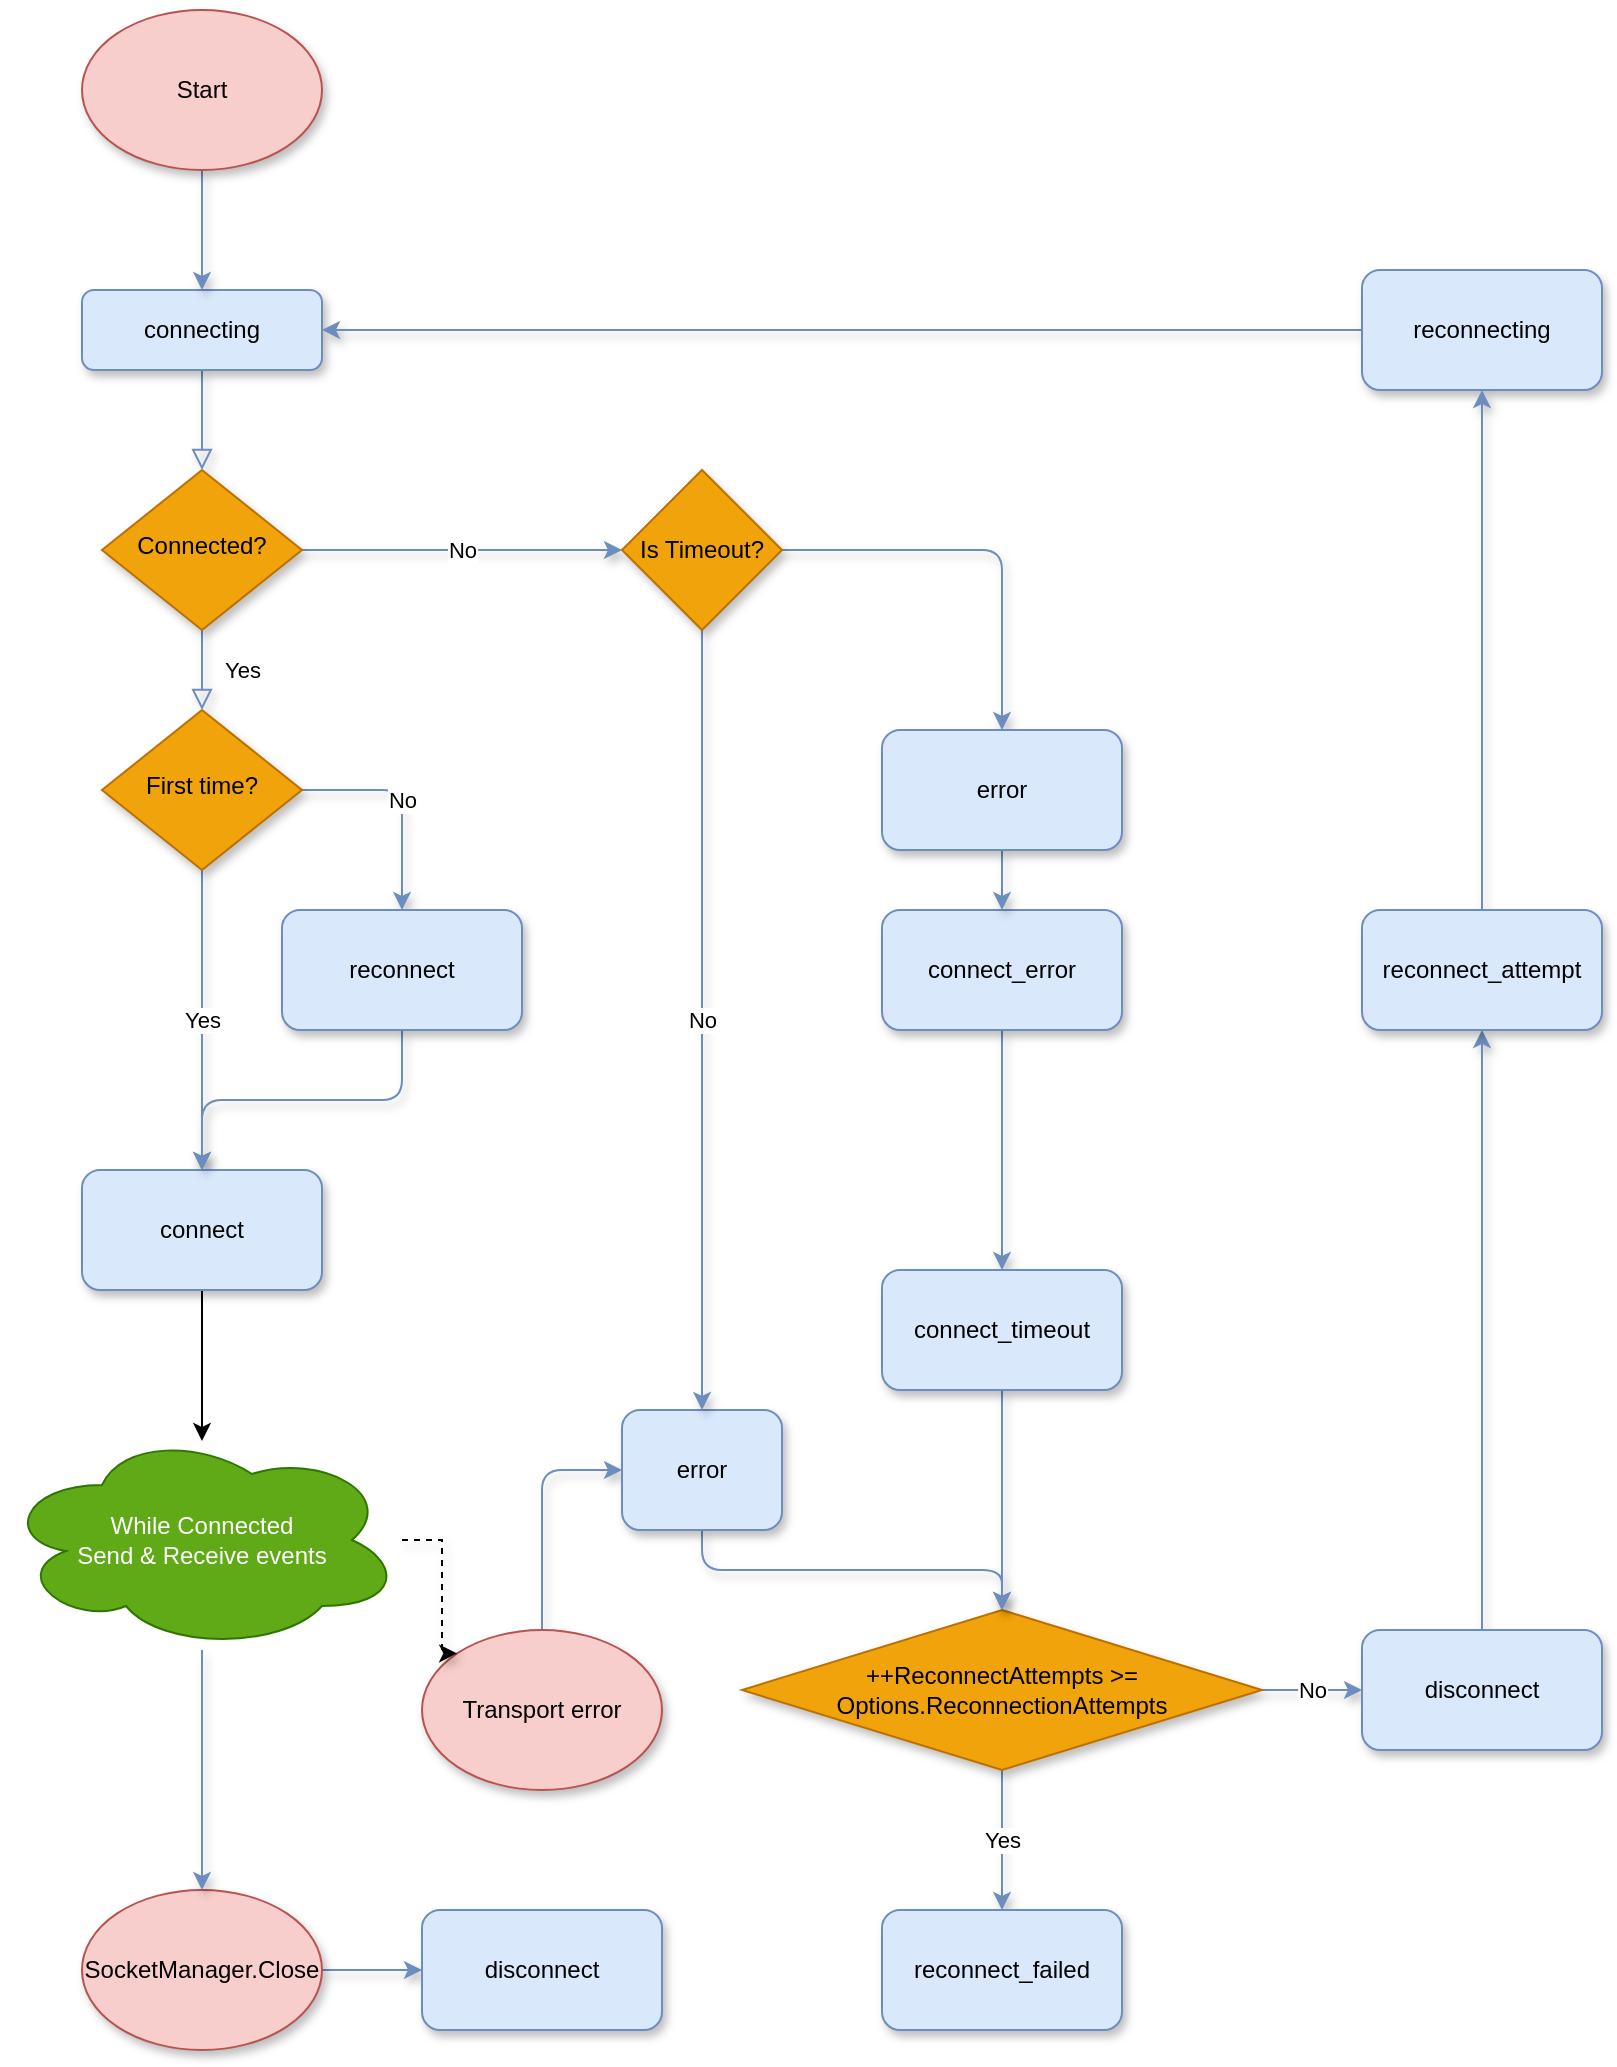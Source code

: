 <mxfile version="14.4.3" type="device"><diagram id="C5RBs43oDa-KdzZeNtuy" name="Page-1"><mxGraphModel dx="2048" dy="1168" grid="1" gridSize="10" guides="1" tooltips="1" connect="1" arrows="1" fold="1" page="1" pageScale="1" pageWidth="827" pageHeight="1169" math="0" shadow="0"><root><mxCell id="WIyWlLk6GJQsqaUBKTNV-0"/><mxCell id="WIyWlLk6GJQsqaUBKTNV-1" parent="WIyWlLk6GJQsqaUBKTNV-0"/><mxCell id="WIyWlLk6GJQsqaUBKTNV-2" value="" style="html=1;jettySize=auto;orthogonalLoop=1;fontSize=11;endArrow=block;endFill=0;endSize=8;strokeWidth=1;shadow=1;labelBackgroundColor=none;edgeStyle=orthogonalEdgeStyle;sketch=0;fillColor=#dae8fc;strokeColor=#6C8EBF;snapToPoint=0;" parent="WIyWlLk6GJQsqaUBKTNV-1" source="WIyWlLk6GJQsqaUBKTNV-3" target="WIyWlLk6GJQsqaUBKTNV-6" edge="1"><mxGeometry relative="1" as="geometry"/></mxCell><mxCell id="WIyWlLk6GJQsqaUBKTNV-3" value="connecting" style="whiteSpace=wrap;html=1;fontSize=12;glass=0;strokeWidth=1;shadow=1;sketch=0;fillColor=#dae8fc;strokeColor=#6C8EBF;snapToPoint=0;rounded=1;" parent="WIyWlLk6GJQsqaUBKTNV-1" vertex="1"><mxGeometry x="110" y="170" width="120" height="40" as="geometry"/></mxCell><mxCell id="WIyWlLk6GJQsqaUBKTNV-4" value="Yes" style="html=1;jettySize=auto;orthogonalLoop=1;fontSize=11;endArrow=block;endFill=0;endSize=8;strokeWidth=1;shadow=1;labelBackgroundColor=none;edgeStyle=orthogonalEdgeStyle;sketch=0;fillColor=#dae8fc;strokeColor=#6C8EBF;snapToPoint=0;" parent="WIyWlLk6GJQsqaUBKTNV-1" source="WIyWlLk6GJQsqaUBKTNV-6" target="WIyWlLk6GJQsqaUBKTNV-10" edge="1"><mxGeometry y="20" relative="1" as="geometry"><mxPoint as="offset"/></mxGeometry></mxCell><mxCell id="mvZYUtFKucEdSRb3_OM7-25" value="No" style="edgeStyle=orthogonalEdgeStyle;orthogonalLoop=1;jettySize=auto;html=1;entryX=0;entryY=0.5;entryDx=0;entryDy=0;shadow=1;sketch=0;fillColor=#dae8fc;strokeColor=#6C8EBF;snapToPoint=0;" parent="WIyWlLk6GJQsqaUBKTNV-1" source="WIyWlLk6GJQsqaUBKTNV-6" target="mvZYUtFKucEdSRb3_OM7-27" edge="1"><mxGeometry relative="1" as="geometry"/></mxCell><mxCell id="WIyWlLk6GJQsqaUBKTNV-6" value="Connected?" style="rhombus;whiteSpace=wrap;html=1;shadow=1;fontFamily=Helvetica;fontSize=12;align=center;strokeWidth=1;spacing=6;spacingTop=-4;sketch=0;fillColor=#f0a30a;strokeColor=#BD7000;snapToPoint=0;" parent="WIyWlLk6GJQsqaUBKTNV-1" vertex="1"><mxGeometry x="120" y="260" width="100" height="80" as="geometry"/></mxCell><mxCell id="mvZYUtFKucEdSRb3_OM7-16" value="Yes" style="edgeStyle=orthogonalEdgeStyle;orthogonalLoop=1;jettySize=auto;html=1;entryX=0.5;entryY=0;entryDx=0;entryDy=0;exitX=0.5;exitY=1;exitDx=0;exitDy=0;shadow=1;sketch=0;fillColor=#dae8fc;strokeColor=#6C8EBF;snapToPoint=0;" parent="WIyWlLk6GJQsqaUBKTNV-1" source="WIyWlLk6GJQsqaUBKTNV-10" target="mvZYUtFKucEdSRb3_OM7-15" edge="1"><mxGeometry relative="1" as="geometry"/></mxCell><mxCell id="mvZYUtFKucEdSRb3_OM7-18" value="No" style="edgeStyle=orthogonalEdgeStyle;orthogonalLoop=1;jettySize=auto;html=1;exitX=1;exitY=0.5;exitDx=0;exitDy=0;entryX=0.5;entryY=0;entryDx=0;entryDy=0;shadow=1;sketch=0;fillColor=#dae8fc;strokeColor=#6C8EBF;snapToPoint=0;" parent="WIyWlLk6GJQsqaUBKTNV-1" source="WIyWlLk6GJQsqaUBKTNV-10" target="mvZYUtFKucEdSRb3_OM7-17" edge="1"><mxGeometry relative="1" as="geometry"/></mxCell><mxCell id="WIyWlLk6GJQsqaUBKTNV-10" value="First time?" style="rhombus;whiteSpace=wrap;html=1;shadow=1;fontFamily=Helvetica;fontSize=12;align=center;strokeWidth=1;spacing=6;spacingTop=-4;sketch=0;fillColor=#f0a30a;strokeColor=#BD7000;snapToPoint=0;" parent="WIyWlLk6GJQsqaUBKTNV-1" vertex="1"><mxGeometry x="120" y="380" width="100" height="80" as="geometry"/></mxCell><mxCell id="mvZYUtFKucEdSRb3_OM7-3" value="No" style="edgeStyle=orthogonalEdgeStyle;orthogonalLoop=1;jettySize=auto;html=1;entryX=0;entryY=0.5;entryDx=0;entryDy=0;exitX=1;exitY=0.5;exitDx=0;exitDy=0;shadow=1;sketch=0;fillColor=#dae8fc;strokeColor=#6C8EBF;snapToPoint=0;" parent="WIyWlLk6GJQsqaUBKTNV-1" source="mvZYUtFKucEdSRb3_OM7-0" target="mvZYUtFKucEdSRb3_OM7-9" edge="1"><mxGeometry relative="1" as="geometry"><mxPoint x="720" y="870" as="sourcePoint"/><mxPoint x="740" y="870" as="targetPoint"/></mxGeometry></mxCell><mxCell id="mvZYUtFKucEdSRb3_OM7-7" value="Yes" style="edgeStyle=orthogonalEdgeStyle;orthogonalLoop=1;jettySize=auto;html=1;entryX=0.5;entryY=0;entryDx=0;entryDy=0;shadow=1;sketch=0;fillColor=#dae8fc;strokeColor=#6C8EBF;snapToPoint=0;" parent="WIyWlLk6GJQsqaUBKTNV-1" source="mvZYUtFKucEdSRb3_OM7-0" target="mvZYUtFKucEdSRb3_OM7-4" edge="1"><mxGeometry relative="1" as="geometry"/></mxCell><mxCell id="mvZYUtFKucEdSRb3_OM7-0" value="++ReconnectAttempts &amp;gt;= Options.ReconnectionAttempts" style="rhombus;whiteSpace=wrap;html=1;shadow=1;sketch=0;fillColor=#f0a30a;strokeColor=#BD7000;snapToPoint=0;" parent="WIyWlLk6GJQsqaUBKTNV-1" vertex="1"><mxGeometry x="440" y="830" width="260" height="80" as="geometry"/></mxCell><mxCell id="mvZYUtFKucEdSRb3_OM7-4" value="reconnect_failed" style="whiteSpace=wrap;html=1;shadow=1;sketch=0;fillColor=#dae8fc;strokeColor=#6C8EBF;snapToPoint=0;rounded=1;glass=0;" parent="WIyWlLk6GJQsqaUBKTNV-1" vertex="1"><mxGeometry x="510" y="980" width="120" height="60" as="geometry"/></mxCell><mxCell id="mvZYUtFKucEdSRb3_OM7-13" style="edgeStyle=orthogonalEdgeStyle;orthogonalLoop=1;jettySize=auto;html=1;entryX=0.5;entryY=1;entryDx=0;entryDy=0;shadow=1;sketch=0;fillColor=#dae8fc;strokeColor=#6C8EBF;snapToPoint=0;" parent="WIyWlLk6GJQsqaUBKTNV-1" source="mvZYUtFKucEdSRb3_OM7-9" target="lUr3qCE6-xbkdmzD0Bv6-7" edge="1"><mxGeometry relative="1" as="geometry"><mxPoint x="844" y="570" as="targetPoint"/></mxGeometry></mxCell><mxCell id="mvZYUtFKucEdSRb3_OM7-9" value="disconnect" style="whiteSpace=wrap;html=1;shadow=1;sketch=0;fillColor=#dae8fc;strokeColor=#6C8EBF;snapToPoint=0;rounded=1;glass=0;" parent="WIyWlLk6GJQsqaUBKTNV-1" vertex="1"><mxGeometry x="750" y="840" width="120" height="60" as="geometry"/></mxCell><mxCell id="mvZYUtFKucEdSRb3_OM7-14" style="edgeStyle=orthogonalEdgeStyle;orthogonalLoop=1;jettySize=auto;html=1;entryX=1;entryY=0.5;entryDx=0;entryDy=0;shadow=1;sketch=0;fillColor=#dae8fc;strokeColor=#6C8EBF;snapToPoint=0;" parent="WIyWlLk6GJQsqaUBKTNV-1" source="mvZYUtFKucEdSRb3_OM7-10" target="WIyWlLk6GJQsqaUBKTNV-3" edge="1"><mxGeometry relative="1" as="geometry"/></mxCell><mxCell id="mvZYUtFKucEdSRb3_OM7-10" value="reconnecting" style="whiteSpace=wrap;html=1;shadow=1;sketch=0;fillColor=#dae8fc;strokeColor=#6C8EBF;snapToPoint=0;rounded=1;glass=0;" parent="WIyWlLk6GJQsqaUBKTNV-1" vertex="1"><mxGeometry x="750" y="160" width="120" height="60" as="geometry"/></mxCell><mxCell id="lUr3qCE6-xbkdmzD0Bv6-2" style="edgeStyle=orthogonalEdgeStyle;rounded=0;orthogonalLoop=1;jettySize=auto;html=1;entryX=0.5;entryY=0.05;entryDx=0;entryDy=0;entryPerimeter=0;" edge="1" parent="WIyWlLk6GJQsqaUBKTNV-1" source="mvZYUtFKucEdSRb3_OM7-15" target="lUr3qCE6-xbkdmzD0Bv6-1"><mxGeometry relative="1" as="geometry"/></mxCell><mxCell id="mvZYUtFKucEdSRb3_OM7-15" value="connect" style="whiteSpace=wrap;html=1;shadow=1;sketch=0;fillColor=#dae8fc;strokeColor=#6C8EBF;snapToPoint=0;rounded=1;glass=0;" parent="WIyWlLk6GJQsqaUBKTNV-1" vertex="1"><mxGeometry x="110" y="610" width="120" height="60" as="geometry"/></mxCell><mxCell id="lUr3qCE6-xbkdmzD0Bv6-0" style="edgeStyle=orthogonalEdgeStyle;rounded=1;orthogonalLoop=1;jettySize=auto;html=1;entryX=0.5;entryY=0;entryDx=0;entryDy=0;shadow=1;strokeColor=#6C8EBF;fillColor=#dae8fc;sketch=0;exitX=0.5;exitY=1;exitDx=0;exitDy=0;" edge="1" parent="WIyWlLk6GJQsqaUBKTNV-1" source="mvZYUtFKucEdSRb3_OM7-17" target="mvZYUtFKucEdSRb3_OM7-15"><mxGeometry relative="1" as="geometry"/></mxCell><mxCell id="mvZYUtFKucEdSRb3_OM7-17" value="reconnect" style="whiteSpace=wrap;html=1;shadow=1;sketch=0;fillColor=#dae8fc;strokeColor=#6C8EBF;snapToPoint=0;rounded=1;glass=0;" parent="WIyWlLk6GJQsqaUBKTNV-1" vertex="1"><mxGeometry x="210" y="480" width="120" height="60" as="geometry"/></mxCell><mxCell id="mvZYUtFKucEdSRb3_OM7-21" style="edgeStyle=orthogonalEdgeStyle;orthogonalLoop=1;jettySize=auto;html=1;entryX=0.5;entryY=0;entryDx=0;entryDy=0;shadow=1;sketch=0;fillColor=#dae8fc;strokeColor=#6C8EBF;" parent="WIyWlLk6GJQsqaUBKTNV-1" source="mvZYUtFKucEdSRb3_OM7-20" target="WIyWlLk6GJQsqaUBKTNV-3" edge="1"><mxGeometry relative="1" as="geometry"/></mxCell><mxCell id="mvZYUtFKucEdSRb3_OM7-20" value="Start" style="ellipse;whiteSpace=wrap;html=1;shadow=1;sketch=0;fillColor=#f8cecc;strokeColor=#b85450;" parent="WIyWlLk6GJQsqaUBKTNV-1" vertex="1"><mxGeometry x="110" y="30" width="120" height="80" as="geometry"/></mxCell><mxCell id="mvZYUtFKucEdSRb3_OM7-38" style="edgeStyle=orthogonalEdgeStyle;orthogonalLoop=1;jettySize=auto;html=1;entryX=0;entryY=0.5;entryDx=0;entryDy=0;shadow=1;sketch=0;fillColor=#dae8fc;strokeColor=#6C8EBF;snapToPoint=0;" parent="WIyWlLk6GJQsqaUBKTNV-1" source="mvZYUtFKucEdSRb3_OM7-22" target="mvZYUtFKucEdSRb3_OM7-24" edge="1"><mxGeometry relative="1" as="geometry"/></mxCell><mxCell id="mvZYUtFKucEdSRb3_OM7-22" value="Transport error" style="ellipse;whiteSpace=wrap;html=1;shadow=1;sketch=0;fillColor=#f8cecc;strokeColor=#b85450;snapToPoint=0;" parent="WIyWlLk6GJQsqaUBKTNV-1" vertex="1"><mxGeometry x="280" y="840" width="120" height="80" as="geometry"/></mxCell><mxCell id="mvZYUtFKucEdSRb3_OM7-29" style="edgeStyle=orthogonalEdgeStyle;orthogonalLoop=1;jettySize=auto;html=1;entryX=0.5;entryY=0;entryDx=0;entryDy=0;exitX=0.5;exitY=1;exitDx=0;exitDy=0;shadow=1;sketch=0;fillColor=#dae8fc;strokeColor=#6C8EBF;snapToPoint=0;" parent="WIyWlLk6GJQsqaUBKTNV-1" source="mvZYUtFKucEdSRb3_OM7-24" target="mvZYUtFKucEdSRb3_OM7-0" edge="1"><mxGeometry relative="1" as="geometry"><mxPoint x="406" y="730" as="sourcePoint"/></mxGeometry></mxCell><mxCell id="mvZYUtFKucEdSRb3_OM7-24" value="error" style="whiteSpace=wrap;html=1;shadow=1;sketch=0;fillColor=#dae8fc;strokeColor=#6C8EBF;snapToPoint=0;rounded=1;glass=0;" parent="WIyWlLk6GJQsqaUBKTNV-1" vertex="1"><mxGeometry x="380" y="730" width="80" height="60" as="geometry"/></mxCell><mxCell id="mvZYUtFKucEdSRb3_OM7-28" value="No" style="edgeStyle=orthogonalEdgeStyle;orthogonalLoop=1;jettySize=auto;html=1;entryX=0.5;entryY=0;entryDx=0;entryDy=0;shadow=1;sketch=0;fillColor=#dae8fc;strokeColor=#6C8EBF;snapToPoint=0;" parent="WIyWlLk6GJQsqaUBKTNV-1" source="mvZYUtFKucEdSRb3_OM7-27" target="mvZYUtFKucEdSRb3_OM7-24" edge="1"><mxGeometry relative="1" as="geometry"/></mxCell><mxCell id="mvZYUtFKucEdSRb3_OM7-33" style="edgeStyle=orthogonalEdgeStyle;orthogonalLoop=1;jettySize=auto;html=1;entryX=0.5;entryY=0;entryDx=0;entryDy=0;shadow=1;sketch=0;fillColor=#dae8fc;strokeColor=#6C8EBF;snapToPoint=0;" parent="WIyWlLk6GJQsqaUBKTNV-1" source="mvZYUtFKucEdSRb3_OM7-27" target="mvZYUtFKucEdSRb3_OM7-32" edge="1"><mxGeometry relative="1" as="geometry"/></mxCell><mxCell id="mvZYUtFKucEdSRb3_OM7-27" value="Is Timeout?" style="rhombus;whiteSpace=wrap;html=1;shadow=1;sketch=0;fillColor=#f0a30a;strokeColor=#BD7000;snapToPoint=0;" parent="WIyWlLk6GJQsqaUBKTNV-1" vertex="1"><mxGeometry x="380" y="260" width="80" height="80" as="geometry"/></mxCell><mxCell id="mvZYUtFKucEdSRb3_OM7-35" style="edgeStyle=orthogonalEdgeStyle;orthogonalLoop=1;jettySize=auto;html=1;entryX=0.5;entryY=0;entryDx=0;entryDy=0;shadow=1;sketch=0;fillColor=#dae8fc;strokeColor=#6C8EBF;snapToPoint=0;" parent="WIyWlLk6GJQsqaUBKTNV-1" source="mvZYUtFKucEdSRb3_OM7-30" target="mvZYUtFKucEdSRb3_OM7-31" edge="1"><mxGeometry relative="1" as="geometry"/></mxCell><mxCell id="mvZYUtFKucEdSRb3_OM7-30" value="connect_error" style="whiteSpace=wrap;html=1;shadow=1;sketch=0;fillColor=#dae8fc;strokeColor=#6C8EBF;snapToPoint=0;rounded=1;glass=0;" parent="WIyWlLk6GJQsqaUBKTNV-1" vertex="1"><mxGeometry x="510" y="480" width="120" height="60" as="geometry"/></mxCell><mxCell id="mvZYUtFKucEdSRb3_OM7-36" style="edgeStyle=orthogonalEdgeStyle;orthogonalLoop=1;jettySize=auto;html=1;entryX=0.5;entryY=0;entryDx=0;entryDy=0;shadow=1;sketch=0;fillColor=#dae8fc;strokeColor=#6C8EBF;snapToPoint=0;" parent="WIyWlLk6GJQsqaUBKTNV-1" source="mvZYUtFKucEdSRb3_OM7-31" target="mvZYUtFKucEdSRb3_OM7-0" edge="1"><mxGeometry relative="1" as="geometry"/></mxCell><mxCell id="mvZYUtFKucEdSRb3_OM7-31" value="connect_timeout" style="whiteSpace=wrap;html=1;shadow=1;sketch=0;fillColor=#dae8fc;strokeColor=#6C8EBF;snapToPoint=0;rounded=1;glass=0;" parent="WIyWlLk6GJQsqaUBKTNV-1" vertex="1"><mxGeometry x="510" y="660" width="120" height="60" as="geometry"/></mxCell><mxCell id="mvZYUtFKucEdSRb3_OM7-34" style="edgeStyle=orthogonalEdgeStyle;orthogonalLoop=1;jettySize=auto;html=1;entryX=0.5;entryY=0;entryDx=0;entryDy=0;shadow=1;sketch=0;fillColor=#dae8fc;strokeColor=#6C8EBF;snapToPoint=0;" parent="WIyWlLk6GJQsqaUBKTNV-1" source="mvZYUtFKucEdSRb3_OM7-32" target="mvZYUtFKucEdSRb3_OM7-30" edge="1"><mxGeometry relative="1" as="geometry"/></mxCell><mxCell id="mvZYUtFKucEdSRb3_OM7-32" value="error" style="whiteSpace=wrap;html=1;shadow=1;sketch=0;fillColor=#dae8fc;strokeColor=#6C8EBF;snapToPoint=0;rounded=1;glass=0;" parent="WIyWlLk6GJQsqaUBKTNV-1" vertex="1"><mxGeometry x="510" y="390" width="120" height="60" as="geometry"/></mxCell><mxCell id="mvZYUtFKucEdSRb3_OM7-41" style="edgeStyle=orthogonalEdgeStyle;orthogonalLoop=1;jettySize=auto;html=1;entryX=0;entryY=0.5;entryDx=0;entryDy=0;shadow=1;sketch=0;fillColor=#dae8fc;strokeColor=#6C8EBF;snapToPoint=0;" parent="WIyWlLk6GJQsqaUBKTNV-1" source="mvZYUtFKucEdSRb3_OM7-39" target="mvZYUtFKucEdSRb3_OM7-40" edge="1"><mxGeometry relative="1" as="geometry"/></mxCell><mxCell id="mvZYUtFKucEdSRb3_OM7-39" value="SocketManager.Close" style="ellipse;whiteSpace=wrap;html=1;shadow=1;sketch=0;fillColor=#f8cecc;strokeColor=#b85450;snapToPoint=0;" parent="WIyWlLk6GJQsqaUBKTNV-1" vertex="1"><mxGeometry x="110" y="970" width="120" height="80" as="geometry"/></mxCell><mxCell id="mvZYUtFKucEdSRb3_OM7-40" value="disconnect" style="whiteSpace=wrap;html=1;shadow=1;sketch=0;fillColor=#dae8fc;strokeColor=#6C8EBF;snapToPoint=0;rounded=1;glass=0;" parent="WIyWlLk6GJQsqaUBKTNV-1" vertex="1"><mxGeometry x="280" y="980" width="120" height="60" as="geometry"/></mxCell><mxCell id="lUr3qCE6-xbkdmzD0Bv6-4" style="edgeStyle=orthogonalEdgeStyle;rounded=1;orthogonalLoop=1;jettySize=auto;html=1;entryX=0.5;entryY=0;entryDx=0;entryDy=0;shadow=1;sketch=0;strokeColor=#6C8EBF;fillColor=#dae8fc;" edge="1" parent="WIyWlLk6GJQsqaUBKTNV-1" source="lUr3qCE6-xbkdmzD0Bv6-1" target="mvZYUtFKucEdSRb3_OM7-39"><mxGeometry relative="1" as="geometry"/></mxCell><mxCell id="lUr3qCE6-xbkdmzD0Bv6-5" style="edgeStyle=orthogonalEdgeStyle;rounded=0;sketch=0;orthogonalLoop=1;jettySize=auto;html=1;entryX=0;entryY=0;entryDx=0;entryDy=0;shadow=1;dashed=1;" edge="1" parent="WIyWlLk6GJQsqaUBKTNV-1" source="lUr3qCE6-xbkdmzD0Bv6-1" target="mvZYUtFKucEdSRb3_OM7-22"><mxGeometry relative="1" as="geometry"/></mxCell><mxCell id="lUr3qCE6-xbkdmzD0Bv6-1" value="While Connected&lt;br&gt;Send &amp;amp;&amp;nbsp;Receive events" style="ellipse;shape=cloud;whiteSpace=wrap;html=1;fillColor=#60a917;strokeColor=#2D7600;fontColor=#ffffff;" vertex="1" parent="WIyWlLk6GJQsqaUBKTNV-1"><mxGeometry x="70" y="740" width="200" height="110" as="geometry"/></mxCell><mxCell id="lUr3qCE6-xbkdmzD0Bv6-8" style="edgeStyle=orthogonalEdgeStyle;rounded=1;sketch=0;orthogonalLoop=1;jettySize=auto;html=1;entryX=0.5;entryY=1;entryDx=0;entryDy=0;shadow=1;strokeColor=#6C8EBF;fillColor=#dae8fc;" edge="1" parent="WIyWlLk6GJQsqaUBKTNV-1" source="lUr3qCE6-xbkdmzD0Bv6-7" target="mvZYUtFKucEdSRb3_OM7-10"><mxGeometry relative="1" as="geometry"/></mxCell><mxCell id="lUr3qCE6-xbkdmzD0Bv6-7" value="reconnect_attempt" style="rounded=1;whiteSpace=wrap;html=1;shadow=1;strokeColor=#6C8EBF;fillColor=#dae8fc;glass=0;sketch=0;" vertex="1" parent="WIyWlLk6GJQsqaUBKTNV-1"><mxGeometry x="750" y="480" width="120" height="60" as="geometry"/></mxCell></root></mxGraphModel></diagram></mxfile>